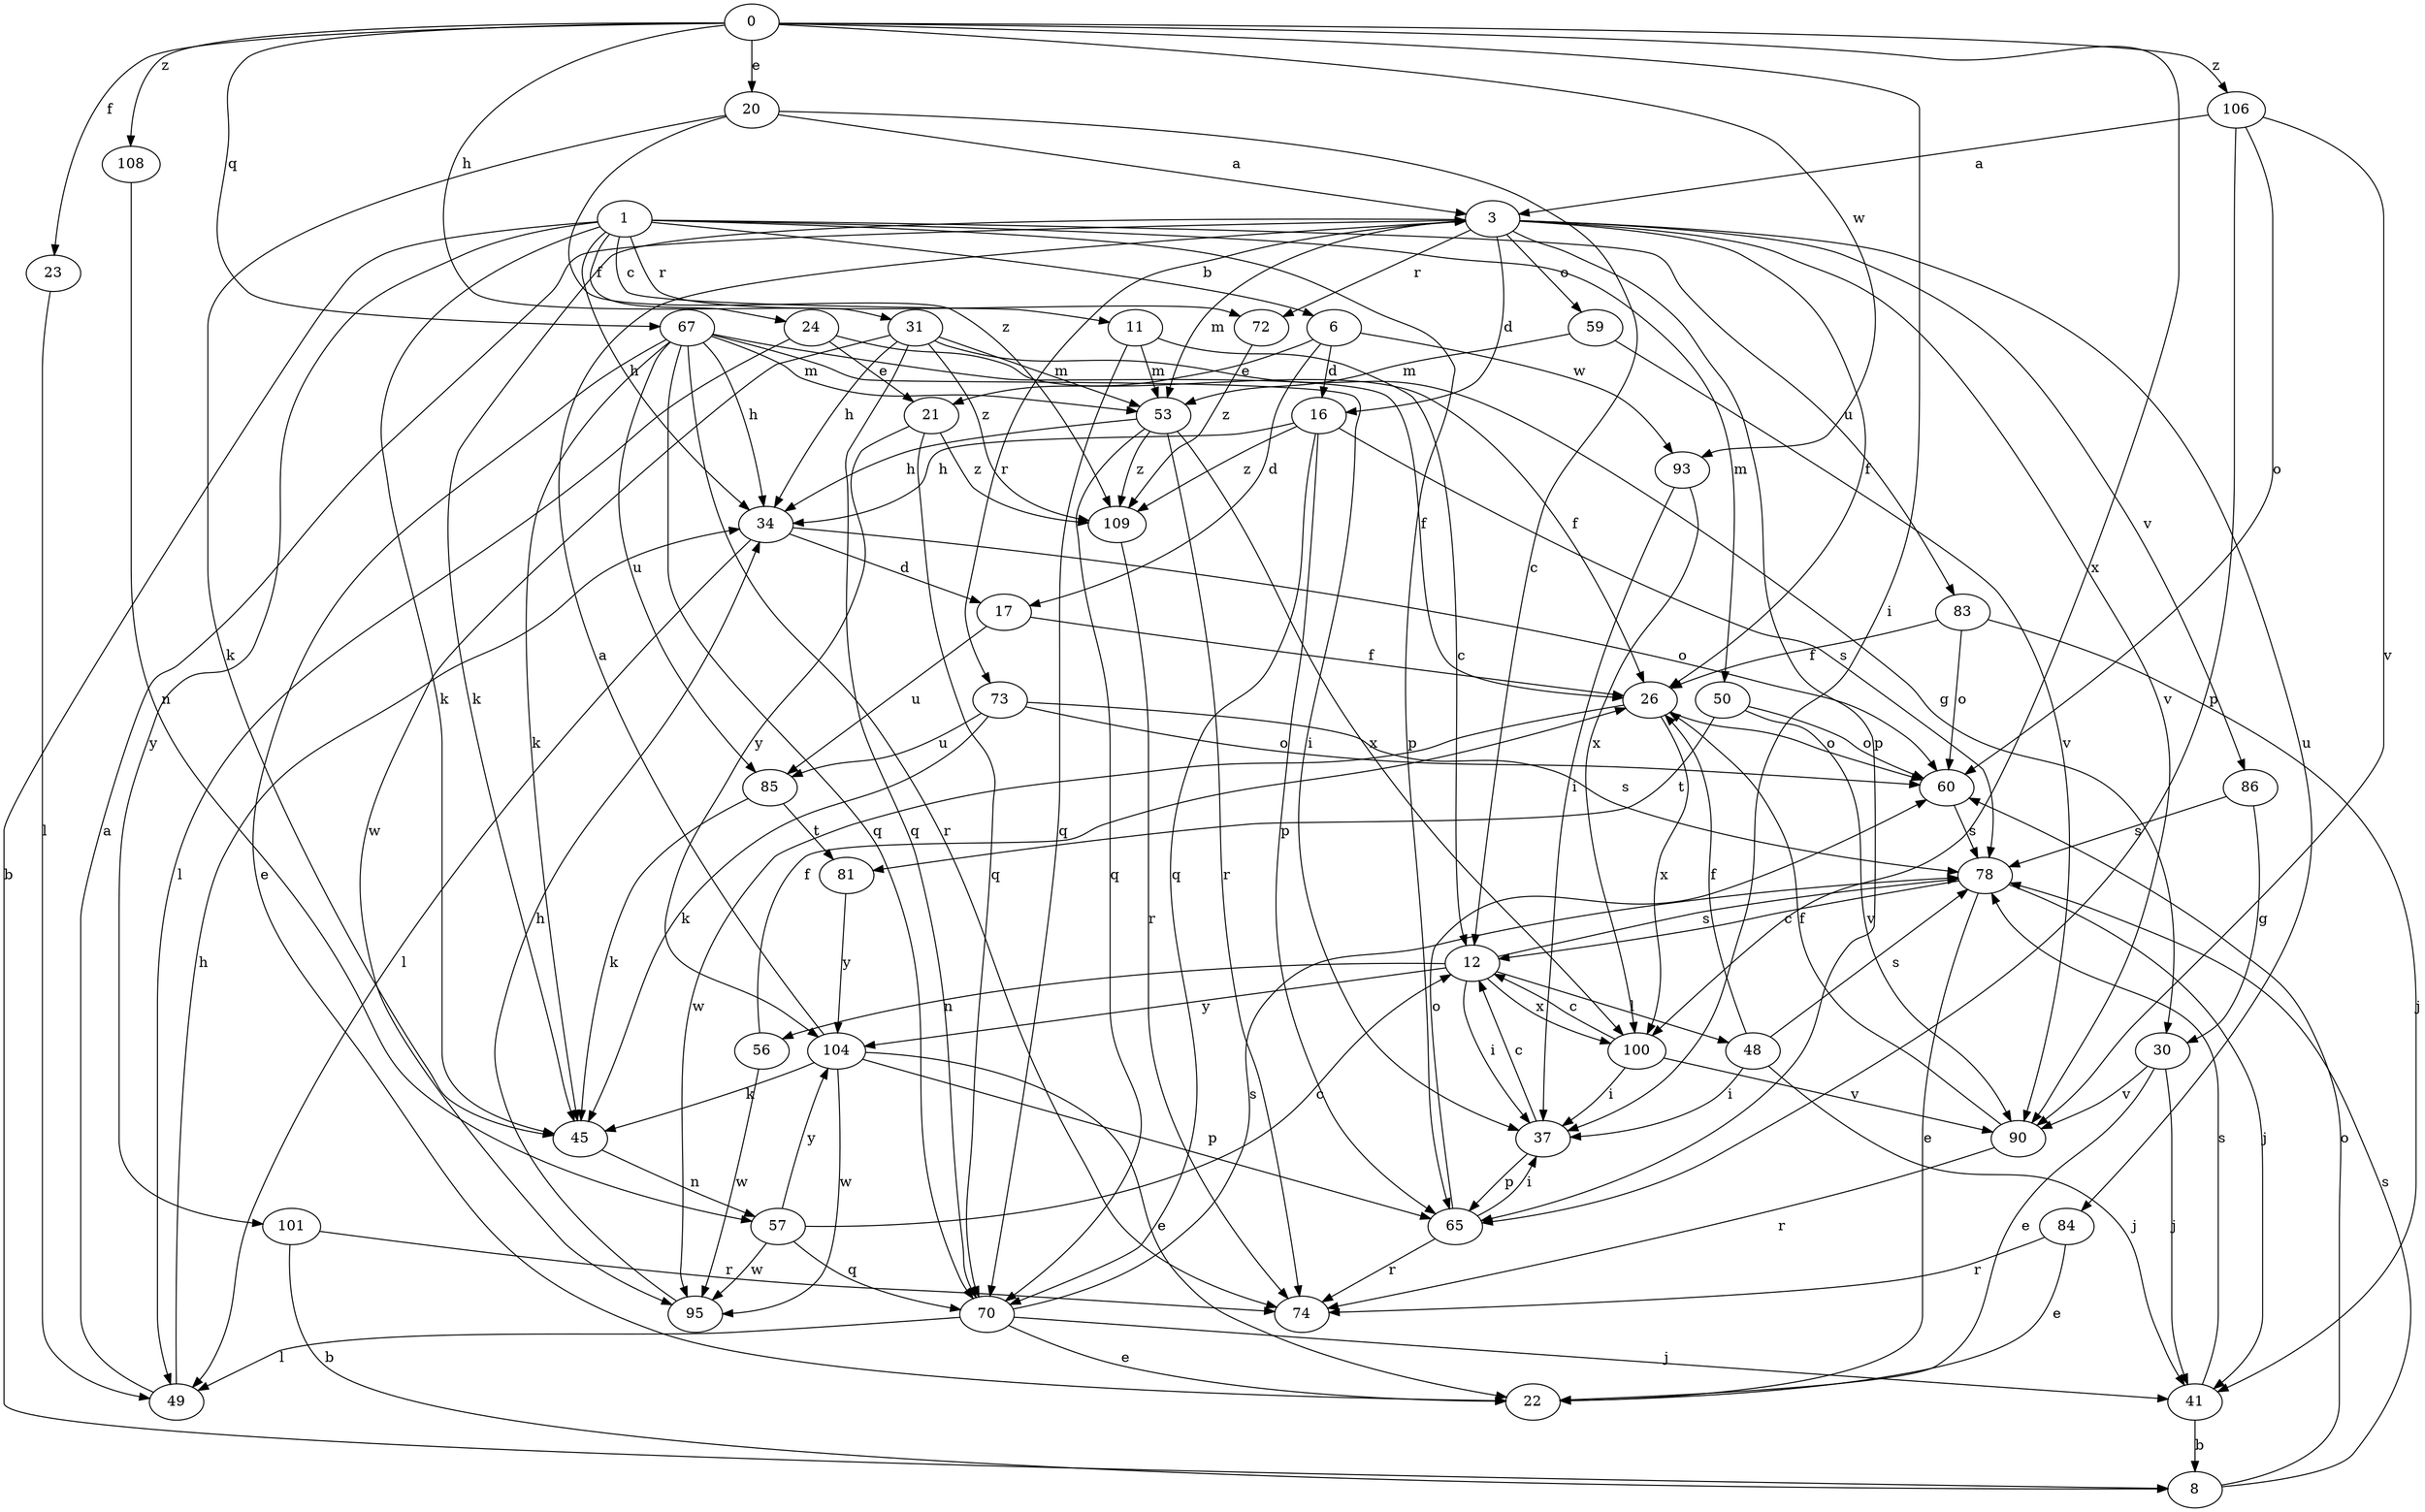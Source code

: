 strict digraph  {
0;
1;
3;
6;
8;
11;
12;
16;
17;
20;
21;
22;
23;
24;
26;
30;
31;
34;
37;
41;
45;
48;
49;
50;
53;
56;
57;
59;
60;
65;
67;
70;
72;
73;
74;
78;
81;
83;
84;
85;
86;
90;
93;
95;
100;
101;
104;
106;
108;
109;
0 -> 20  [label=e];
0 -> 23  [label=f];
0 -> 31  [label=h];
0 -> 37  [label=i];
0 -> 67  [label=q];
0 -> 93  [label=w];
0 -> 100  [label=x];
0 -> 106  [label=z];
0 -> 108  [label=z];
1 -> 6  [label=b];
1 -> 8  [label=b];
1 -> 11  [label=c];
1 -> 24  [label=f];
1 -> 34  [label=h];
1 -> 45  [label=k];
1 -> 50  [label=m];
1 -> 65  [label=p];
1 -> 72  [label=r];
1 -> 83  [label=u];
1 -> 101  [label=y];
3 -> 16  [label=d];
3 -> 26  [label=f];
3 -> 45  [label=k];
3 -> 53  [label=m];
3 -> 59  [label=o];
3 -> 65  [label=p];
3 -> 72  [label=r];
3 -> 73  [label=r];
3 -> 84  [label=u];
3 -> 86  [label=v];
3 -> 90  [label=v];
6 -> 16  [label=d];
6 -> 17  [label=d];
6 -> 21  [label=e];
6 -> 93  [label=w];
8 -> 60  [label=o];
8 -> 78  [label=s];
11 -> 12  [label=c];
11 -> 53  [label=m];
11 -> 70  [label=q];
12 -> 37  [label=i];
12 -> 48  [label=l];
12 -> 56  [label=n];
12 -> 78  [label=s];
12 -> 100  [label=x];
12 -> 104  [label=y];
16 -> 34  [label=h];
16 -> 65  [label=p];
16 -> 70  [label=q];
16 -> 78  [label=s];
16 -> 109  [label=z];
17 -> 26  [label=f];
17 -> 85  [label=u];
20 -> 3  [label=a];
20 -> 12  [label=c];
20 -> 45  [label=k];
20 -> 109  [label=z];
21 -> 70  [label=q];
21 -> 104  [label=y];
21 -> 109  [label=z];
23 -> 49  [label=l];
24 -> 21  [label=e];
24 -> 26  [label=f];
24 -> 49  [label=l];
26 -> 60  [label=o];
26 -> 95  [label=w];
26 -> 100  [label=x];
30 -> 22  [label=e];
30 -> 41  [label=j];
30 -> 90  [label=v];
31 -> 30  [label=g];
31 -> 34  [label=h];
31 -> 53  [label=m];
31 -> 70  [label=q];
31 -> 95  [label=w];
31 -> 109  [label=z];
34 -> 17  [label=d];
34 -> 49  [label=l];
34 -> 60  [label=o];
37 -> 12  [label=c];
37 -> 65  [label=p];
41 -> 8  [label=b];
41 -> 78  [label=s];
45 -> 57  [label=n];
48 -> 26  [label=f];
48 -> 37  [label=i];
48 -> 41  [label=j];
48 -> 78  [label=s];
49 -> 3  [label=a];
49 -> 34  [label=h];
50 -> 60  [label=o];
50 -> 81  [label=t];
50 -> 90  [label=v];
53 -> 34  [label=h];
53 -> 70  [label=q];
53 -> 74  [label=r];
53 -> 100  [label=x];
53 -> 109  [label=z];
56 -> 26  [label=f];
56 -> 95  [label=w];
57 -> 12  [label=c];
57 -> 70  [label=q];
57 -> 95  [label=w];
57 -> 104  [label=y];
59 -> 53  [label=m];
59 -> 90  [label=v];
60 -> 78  [label=s];
65 -> 37  [label=i];
65 -> 60  [label=o];
65 -> 74  [label=r];
67 -> 22  [label=e];
67 -> 26  [label=f];
67 -> 34  [label=h];
67 -> 37  [label=i];
67 -> 45  [label=k];
67 -> 53  [label=m];
67 -> 70  [label=q];
67 -> 74  [label=r];
67 -> 85  [label=u];
70 -> 22  [label=e];
70 -> 41  [label=j];
70 -> 49  [label=l];
70 -> 78  [label=s];
72 -> 109  [label=z];
73 -> 45  [label=k];
73 -> 60  [label=o];
73 -> 78  [label=s];
73 -> 85  [label=u];
78 -> 12  [label=c];
78 -> 22  [label=e];
78 -> 41  [label=j];
81 -> 104  [label=y];
83 -> 26  [label=f];
83 -> 41  [label=j];
83 -> 60  [label=o];
84 -> 22  [label=e];
84 -> 74  [label=r];
85 -> 45  [label=k];
85 -> 81  [label=t];
86 -> 30  [label=g];
86 -> 78  [label=s];
90 -> 26  [label=f];
90 -> 74  [label=r];
93 -> 37  [label=i];
93 -> 100  [label=x];
95 -> 34  [label=h];
100 -> 12  [label=c];
100 -> 37  [label=i];
100 -> 90  [label=v];
101 -> 8  [label=b];
101 -> 74  [label=r];
104 -> 3  [label=a];
104 -> 22  [label=e];
104 -> 45  [label=k];
104 -> 65  [label=p];
104 -> 95  [label=w];
106 -> 3  [label=a];
106 -> 60  [label=o];
106 -> 65  [label=p];
106 -> 90  [label=v];
108 -> 57  [label=n];
109 -> 74  [label=r];
}
